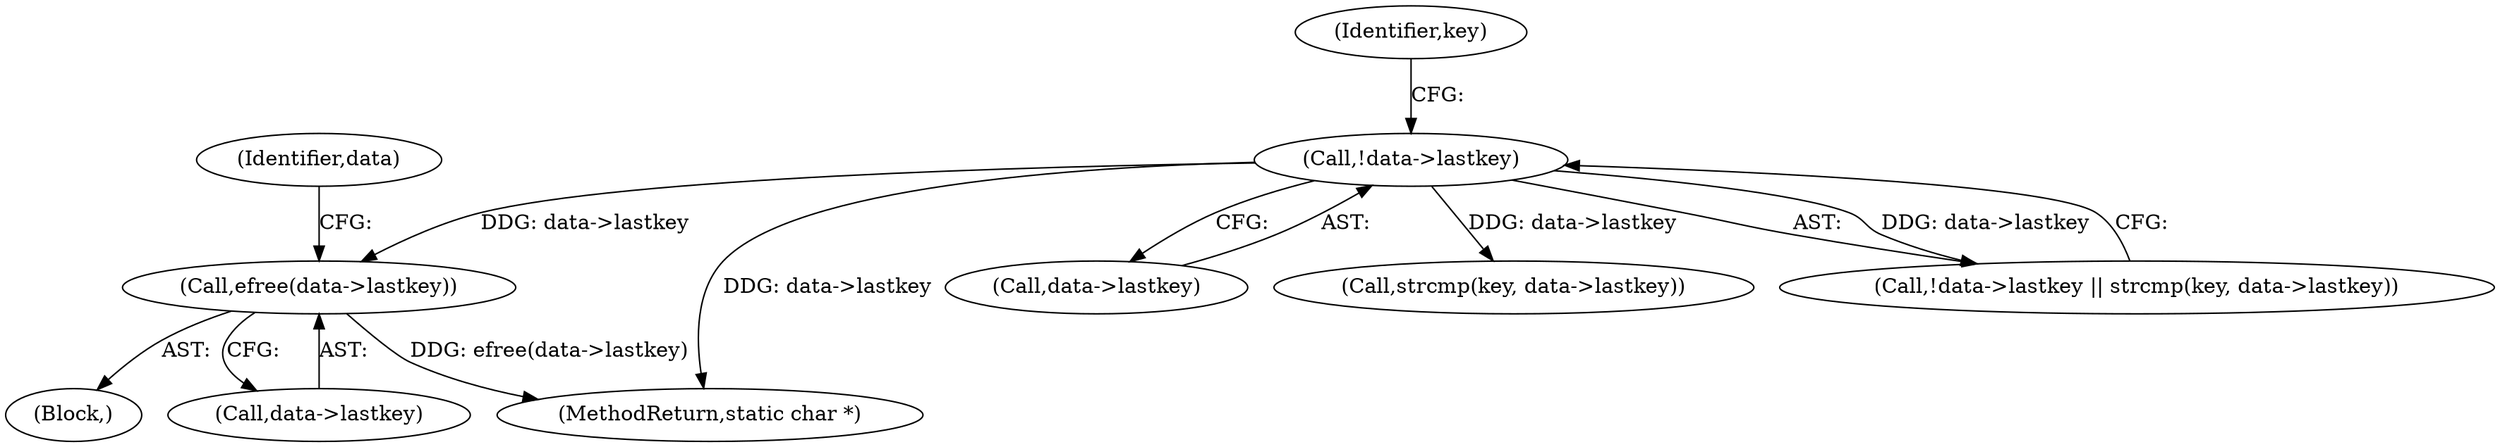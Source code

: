 digraph "0_php_25e8fcc88fa20dc9d4c47184471003f436927cde@API" {
"1000365" [label="(Call,efree(data->lastkey))"];
"1000350" [label="(Call,!data->lastkey)"];
"1000350" [label="(Call,!data->lastkey)"];
"1000364" [label="(Block,)"];
"1000351" [label="(Call,data->lastkey)"];
"1000354" [label="(Call,strcmp(key, data->lastkey))"];
"1000355" [label="(Identifier,key)"];
"1000365" [label="(Call,efree(data->lastkey))"];
"1000371" [label="(Identifier,data)"];
"1000366" [label="(Call,data->lastkey)"];
"1000349" [label="(Call,!data->lastkey || strcmp(key, data->lastkey))"];
"1000528" [label="(MethodReturn,static char *)"];
"1000365" -> "1000364"  [label="AST: "];
"1000365" -> "1000366"  [label="CFG: "];
"1000366" -> "1000365"  [label="AST: "];
"1000371" -> "1000365"  [label="CFG: "];
"1000365" -> "1000528"  [label="DDG: efree(data->lastkey)"];
"1000350" -> "1000365"  [label="DDG: data->lastkey"];
"1000350" -> "1000349"  [label="AST: "];
"1000350" -> "1000351"  [label="CFG: "];
"1000351" -> "1000350"  [label="AST: "];
"1000355" -> "1000350"  [label="CFG: "];
"1000349" -> "1000350"  [label="CFG: "];
"1000350" -> "1000528"  [label="DDG: data->lastkey"];
"1000350" -> "1000349"  [label="DDG: data->lastkey"];
"1000350" -> "1000354"  [label="DDG: data->lastkey"];
}
